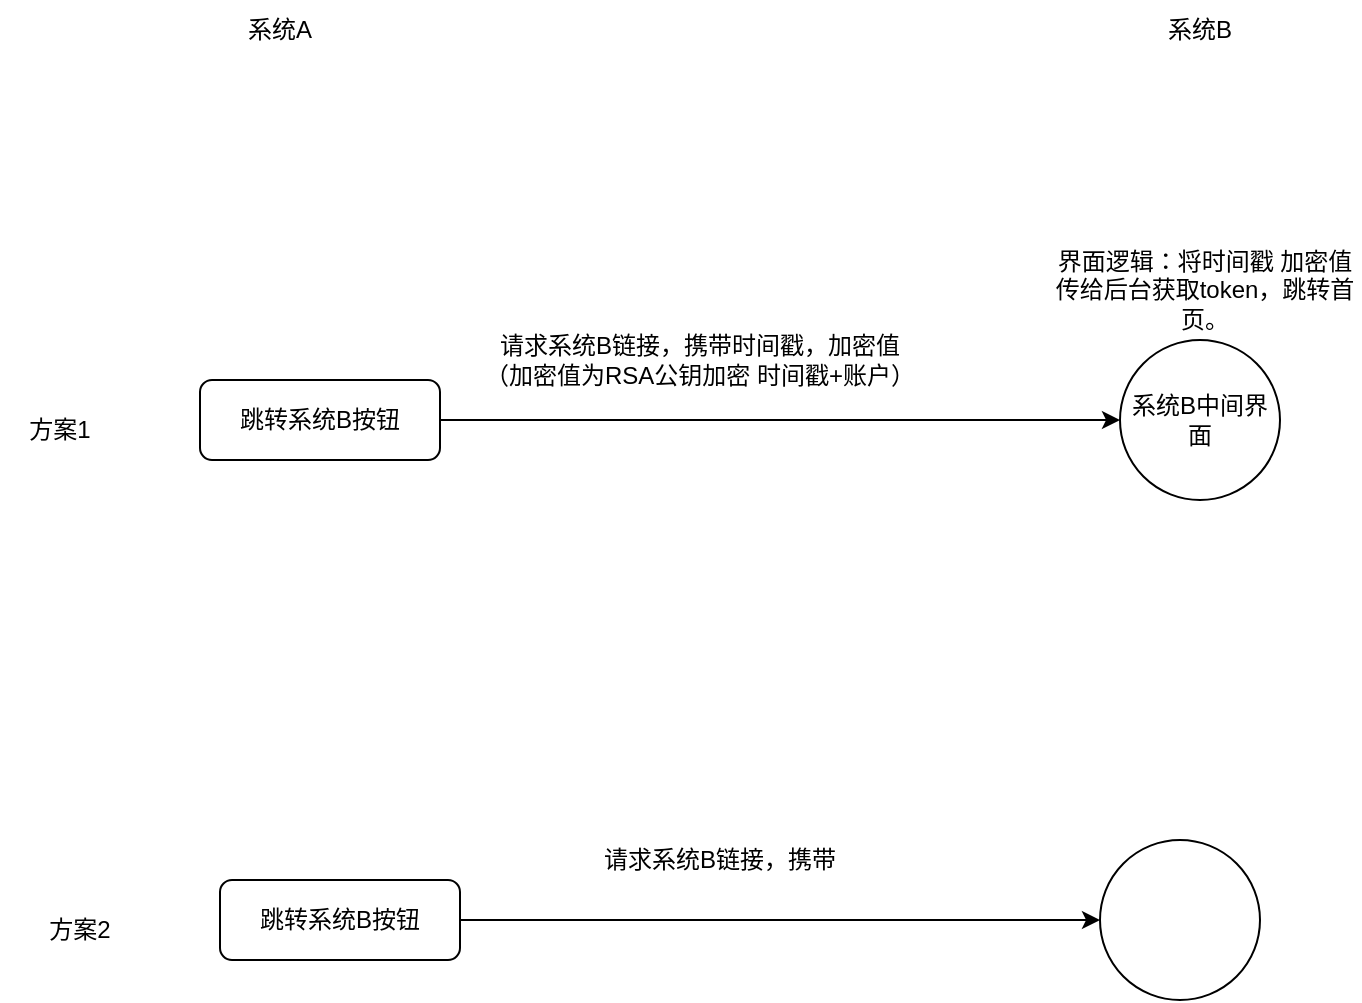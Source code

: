 <mxfile version="21.6.7" type="github">
  <diagram name="第 1 页" id="Qo3NlEUfDWglHUb4smuS">
    <mxGraphModel dx="1434" dy="870" grid="1" gridSize="10" guides="1" tooltips="1" connect="1" arrows="1" fold="1" page="1" pageScale="1" pageWidth="827" pageHeight="1169" math="0" shadow="0">
      <root>
        <mxCell id="0" />
        <mxCell id="1" parent="0" />
        <mxCell id="B9DaAj5A1uP3eyhogslN-2" value="" style="endArrow=classic;html=1;rounded=0;exitX=1;exitY=0.5;exitDx=0;exitDy=0;entryX=0;entryY=0.5;entryDx=0;entryDy=0;" edge="1" parent="1" source="B9DaAj5A1uP3eyhogslN-7" target="B9DaAj5A1uP3eyhogslN-10">
          <mxGeometry width="50" height="50" relative="1" as="geometry">
            <mxPoint x="250" y="300" as="sourcePoint" />
            <mxPoint x="590" y="290" as="targetPoint" />
          </mxGeometry>
        </mxCell>
        <mxCell id="B9DaAj5A1uP3eyhogslN-5" value="系统A" style="text;html=1;strokeColor=none;fillColor=none;align=center;verticalAlign=middle;whiteSpace=wrap;rounded=0;" vertex="1" parent="1">
          <mxGeometry x="130" y="80" width="60" height="30" as="geometry" />
        </mxCell>
        <mxCell id="B9DaAj5A1uP3eyhogslN-6" value="系统B" style="text;html=1;strokeColor=none;fillColor=none;align=center;verticalAlign=middle;whiteSpace=wrap;rounded=0;" vertex="1" parent="1">
          <mxGeometry x="590" y="80" width="60" height="30" as="geometry" />
        </mxCell>
        <mxCell id="B9DaAj5A1uP3eyhogslN-7" value="跳转系统B按钮" style="rounded=1;whiteSpace=wrap;html=1;" vertex="1" parent="1">
          <mxGeometry x="120" y="270" width="120" height="40" as="geometry" />
        </mxCell>
        <mxCell id="B9DaAj5A1uP3eyhogslN-9" value="请求系统B链接，携带时间戳，加密值（加密值为RSA公钥加密 时间戳+账户）" style="text;html=1;strokeColor=none;fillColor=none;align=center;verticalAlign=middle;whiteSpace=wrap;rounded=0;" vertex="1" parent="1">
          <mxGeometry x="260" y="230" width="220" height="60" as="geometry" />
        </mxCell>
        <mxCell id="B9DaAj5A1uP3eyhogslN-10" value="系统B中间界面" style="ellipse;whiteSpace=wrap;html=1;aspect=fixed;" vertex="1" parent="1">
          <mxGeometry x="580" y="250" width="80" height="80" as="geometry" />
        </mxCell>
        <mxCell id="B9DaAj5A1uP3eyhogslN-11" value="界面逻辑：将时间戳 加密值传给后台获取token，跳转首页。" style="text;html=1;strokeColor=none;fillColor=none;align=center;verticalAlign=middle;whiteSpace=wrap;rounded=0;" vertex="1" parent="1">
          <mxGeometry x="545" y="210" width="155" height="30" as="geometry" />
        </mxCell>
        <mxCell id="B9DaAj5A1uP3eyhogslN-12" value="方案1" style="text;html=1;strokeColor=none;fillColor=none;align=center;verticalAlign=middle;whiteSpace=wrap;rounded=0;" vertex="1" parent="1">
          <mxGeometry x="20" y="280" width="60" height="30" as="geometry" />
        </mxCell>
        <mxCell id="B9DaAj5A1uP3eyhogslN-14" value="方案2" style="text;html=1;strokeColor=none;fillColor=none;align=center;verticalAlign=middle;whiteSpace=wrap;rounded=0;" vertex="1" parent="1">
          <mxGeometry x="30" y="530" width="60" height="30" as="geometry" />
        </mxCell>
        <mxCell id="B9DaAj5A1uP3eyhogslN-15" value="跳转系统B按钮" style="rounded=1;whiteSpace=wrap;html=1;" vertex="1" parent="1">
          <mxGeometry x="130" y="520" width="120" height="40" as="geometry" />
        </mxCell>
        <mxCell id="B9DaAj5A1uP3eyhogslN-17" value="" style="endArrow=classic;html=1;rounded=0;exitX=1;exitY=0.5;exitDx=0;exitDy=0;" edge="1" parent="1" source="B9DaAj5A1uP3eyhogslN-15" target="B9DaAj5A1uP3eyhogslN-18">
          <mxGeometry width="50" height="50" relative="1" as="geometry">
            <mxPoint x="390" y="370" as="sourcePoint" />
            <mxPoint x="570" y="540" as="targetPoint" />
          </mxGeometry>
        </mxCell>
        <mxCell id="B9DaAj5A1uP3eyhogslN-18" value="" style="ellipse;whiteSpace=wrap;html=1;aspect=fixed;" vertex="1" parent="1">
          <mxGeometry x="570" y="500" width="80" height="80" as="geometry" />
        </mxCell>
        <mxCell id="B9DaAj5A1uP3eyhogslN-19" value="请求系统B链接，携带" style="text;html=1;strokeColor=none;fillColor=none;align=center;verticalAlign=middle;whiteSpace=wrap;rounded=0;" vertex="1" parent="1">
          <mxGeometry x="270" y="480" width="220" height="60" as="geometry" />
        </mxCell>
      </root>
    </mxGraphModel>
  </diagram>
</mxfile>

